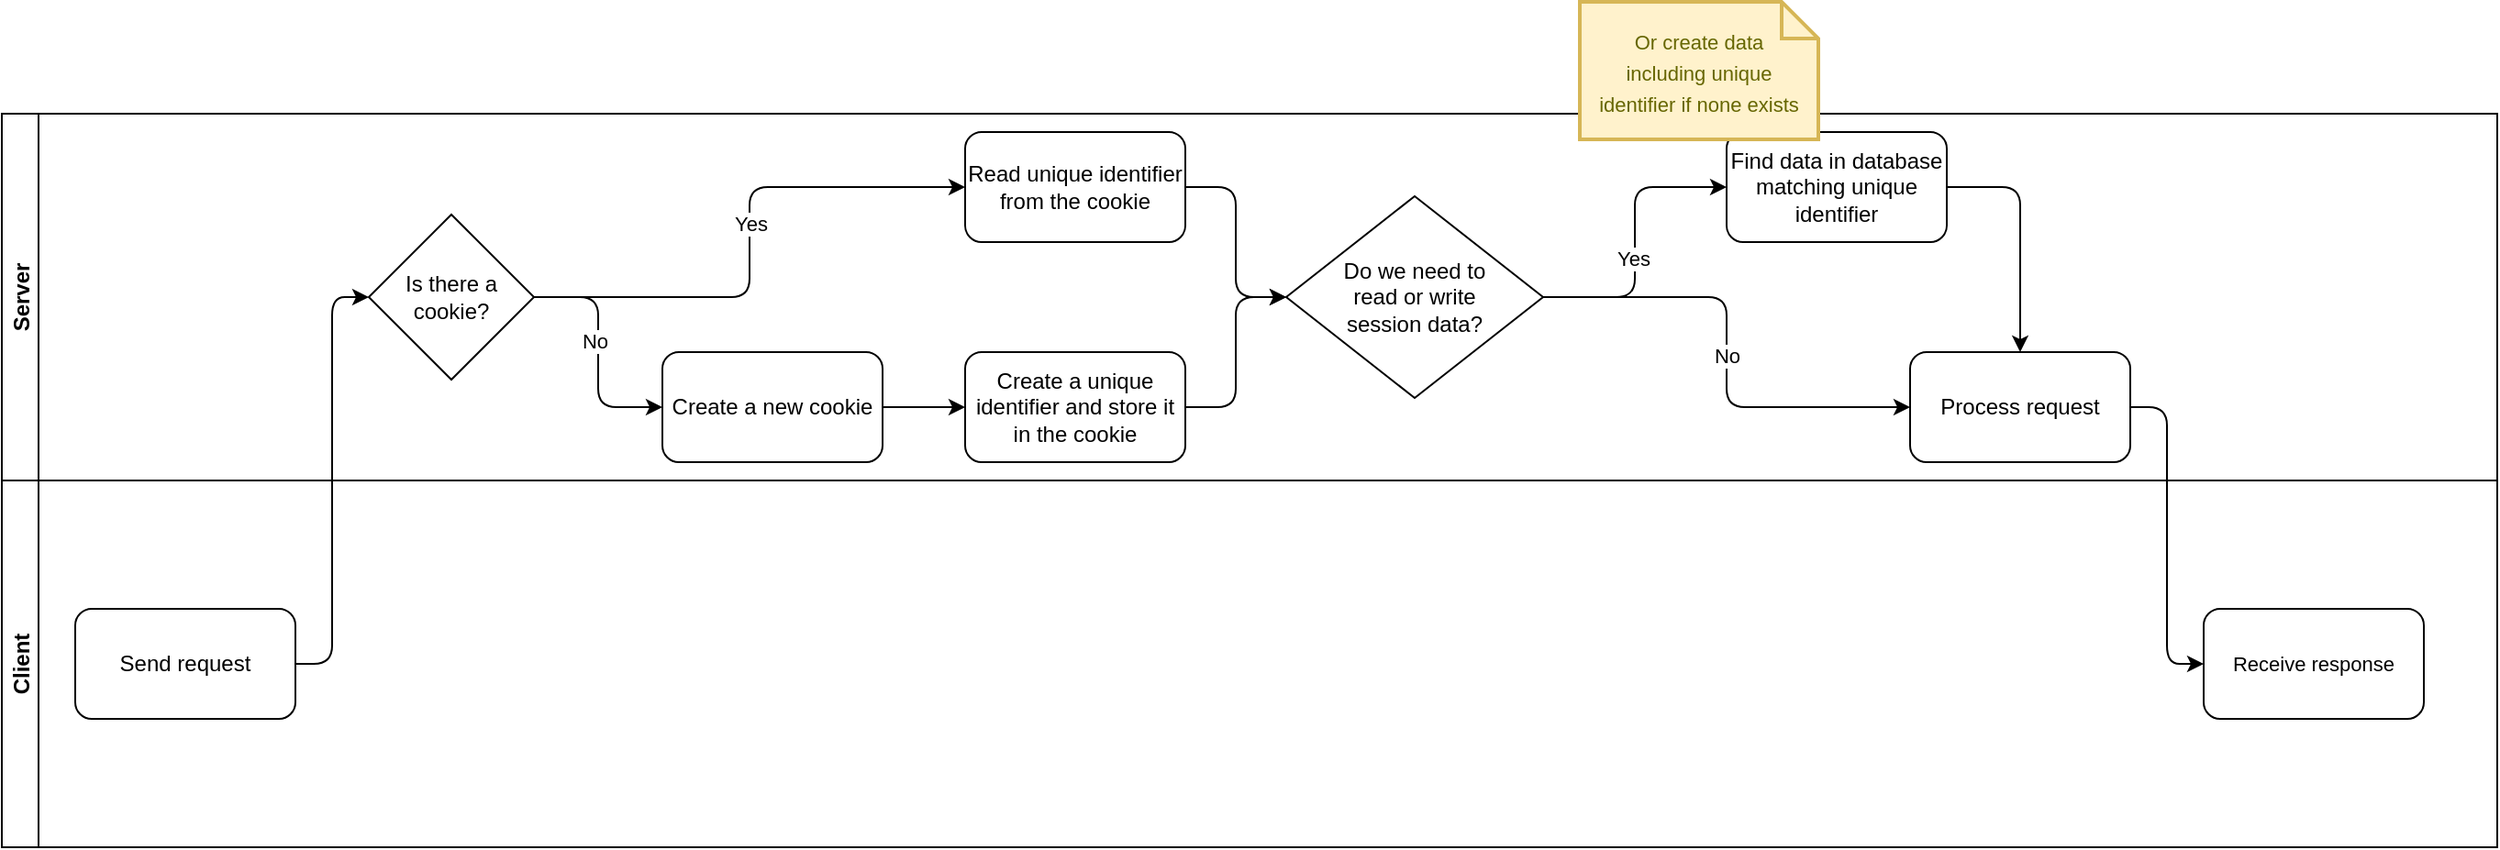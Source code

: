 <mxfile version="16.5.1" type="device"><diagram id="tKk4xVSdreBq-vZP-eoS" name="Page-1"><mxGraphModel dx="1106" dy="1679" grid="1" gridSize="10" guides="1" tooltips="1" connect="1" arrows="1" fold="1" page="1" pageScale="1" pageWidth="1169" pageHeight="827" math="0" shadow="0"><root><mxCell id="0"/><mxCell id="1" parent="0"/><mxCell id="5" value="Client" style="swimlane;startSize=20;horizontal=0;" parent="1" vertex="1"><mxGeometry y="200" width="1360" height="200" as="geometry"/></mxCell><mxCell id="6" value="Send request" style="rounded=1;whiteSpace=wrap;html=1;" parent="5" vertex="1"><mxGeometry x="40" y="70" width="120" height="60" as="geometry"/></mxCell><mxCell id="30" value="Receive response" style="rounded=1;whiteSpace=wrap;html=1;fontSize=11;" parent="5" vertex="1"><mxGeometry x="1200" y="70" width="120" height="60" as="geometry"/></mxCell><mxCell id="9" style="edgeStyle=elbowEdgeStyle;html=1;exitX=1;exitY=0.5;exitDx=0;exitDy=0;" parent="1" source="6" target="10" edge="1"><mxGeometry relative="1" as="geometry"><mxPoint x="200" y="100" as="targetPoint"/></mxGeometry></mxCell><mxCell id="35" style="edgeStyle=elbowEdgeStyle;html=1;entryX=0;entryY=0.5;entryDx=0;entryDy=0;fontSize=11;" parent="1" source="28" target="30" edge="1"><mxGeometry relative="1" as="geometry"/></mxCell><mxCell id="4" value="Server" style="swimlane;startSize=20;horizontal=0;" parent="1" vertex="1"><mxGeometry width="1360" height="200" as="geometry"/></mxCell><mxCell id="19" style="edgeStyle=elbowEdgeStyle;html=1;entryX=0;entryY=0.5;entryDx=0;entryDy=0;" parent="4" source="10" target="17" edge="1"><mxGeometry relative="1" as="geometry"/></mxCell><mxCell id="21" value="Yes" style="edgeLabel;html=1;align=center;verticalAlign=middle;resizable=0;points=[];" parent="19" vertex="1" connectable="0"><mxGeometry x="0.358" y="-1" relative="1" as="geometry"><mxPoint x="-23" y="19" as="offset"/></mxGeometry></mxCell><mxCell id="20" style="edgeStyle=elbowEdgeStyle;html=1;entryX=0;entryY=0.5;entryDx=0;entryDy=0;" parent="4" source="10" target="15" edge="1"><mxGeometry relative="1" as="geometry"/></mxCell><mxCell id="22" value="No" style="edgeLabel;html=1;align=center;verticalAlign=middle;resizable=0;points=[];" parent="20" vertex="1" connectable="0"><mxGeometry x="-0.289" y="-2" relative="1" as="geometry"><mxPoint y="13" as="offset"/></mxGeometry></mxCell><mxCell id="10" value="Is there a cookie?" style="rhombus;whiteSpace=wrap;html=1;" parent="4" vertex="1"><mxGeometry x="200" y="55" width="90" height="90" as="geometry"/></mxCell><mxCell id="23" style="edgeStyle=elbowEdgeStyle;html=1;entryX=0;entryY=0.5;entryDx=0;entryDy=0;" parent="4" source="15" target="16" edge="1"><mxGeometry relative="1" as="geometry"/></mxCell><mxCell id="15" value="Create a new cookie" style="rounded=1;whiteSpace=wrap;html=1;" parent="4" vertex="1"><mxGeometry x="360" y="130" width="120" height="60" as="geometry"/></mxCell><mxCell id="26" style="edgeStyle=elbowEdgeStyle;html=1;entryX=0;entryY=0.5;entryDx=0;entryDy=0;" parent="4" source="16" target="24" edge="1"><mxGeometry relative="1" as="geometry"/></mxCell><mxCell id="16" value="Create a unique identifier and store it in the cookie" style="rounded=1;whiteSpace=wrap;html=1;" parent="4" vertex="1"><mxGeometry x="525" y="130" width="120" height="60" as="geometry"/></mxCell><mxCell id="25" style="edgeStyle=elbowEdgeStyle;html=1;entryX=0;entryY=0.5;entryDx=0;entryDy=0;" parent="4" source="17" target="24" edge="1"><mxGeometry relative="1" as="geometry"/></mxCell><mxCell id="17" value="Read unique identifier from the cookie" style="rounded=1;whiteSpace=wrap;html=1;" parent="4" vertex="1"><mxGeometry x="525" y="10" width="120" height="60" as="geometry"/></mxCell><mxCell id="31" style="edgeStyle=elbowEdgeStyle;html=1;entryX=0;entryY=0.5;entryDx=0;entryDy=0;fontSize=11;" parent="4" source="24" target="27" edge="1"><mxGeometry relative="1" as="geometry"/></mxCell><mxCell id="32" value="Yes" style="edgeLabel;html=1;align=center;verticalAlign=middle;resizable=0;points=[];fontSize=11;" parent="31" vertex="1" connectable="0"><mxGeometry x="-0.3" y="1" relative="1" as="geometry"><mxPoint y="-15" as="offset"/></mxGeometry></mxCell><mxCell id="33" style="edgeStyle=elbowEdgeStyle;html=1;entryX=0;entryY=0.5;entryDx=0;entryDy=0;fontSize=11;" parent="4" source="24" target="28" edge="1"><mxGeometry relative="1" as="geometry"/></mxCell><mxCell id="34" value="No" style="edgeLabel;html=1;align=center;verticalAlign=middle;resizable=0;points=[];fontSize=11;" parent="33" vertex="1" connectable="0"><mxGeometry x="0.115" relative="1" as="geometry"><mxPoint y="-13" as="offset"/></mxGeometry></mxCell><mxCell id="24" value="Do we need to&lt;br&gt;read or write&lt;br&gt;session data?" style="rhombus;whiteSpace=wrap;html=1;" parent="4" vertex="1"><mxGeometry x="700" y="45" width="140" height="110" as="geometry"/></mxCell><mxCell id="37" style="html=1;entryX=0.5;entryY=0;entryDx=0;entryDy=0;fontSize=11;edgeStyle=orthogonalEdgeStyle;exitX=1;exitY=0.5;exitDx=0;exitDy=0;" parent="4" source="27" target="28" edge="1"><mxGeometry relative="1" as="geometry"/></mxCell><mxCell id="28" value="Process request" style="rounded=1;whiteSpace=wrap;html=1;" parent="4" vertex="1"><mxGeometry x="1040" y="130" width="120" height="60" as="geometry"/></mxCell><mxCell id="27" value="Find data in database matching unique identifier" style="rounded=1;whiteSpace=wrap;html=1;" parent="4" vertex="1"><mxGeometry x="940" y="10" width="120" height="60" as="geometry"/></mxCell><mxCell id="29" value="&lt;font style=&quot;font-size: 11px&quot;&gt;Or create data&lt;br&gt;including unique&lt;br&gt;identifier if none exists&lt;/font&gt;" style="shape=note;strokeWidth=2;fontSize=14;size=20;whiteSpace=wrap;html=1;fillColor=#fff2cc;strokeColor=#d6b656;fontColor=#666600;" parent="1" vertex="1"><mxGeometry x="860" y="-61" width="130" height="75" as="geometry"/></mxCell></root></mxGraphModel></diagram></mxfile>